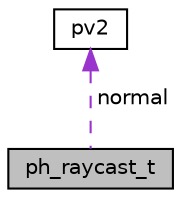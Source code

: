 digraph "ph_raycast_t"
{
 // LATEX_PDF_SIZE
  edge [fontname="Helvetica",fontsize="10",labelfontname="Helvetica",labelfontsize="10"];
  node [fontname="Helvetica",fontsize="10",shape=record];
  Node1 [label="ph_raycast_t",height=0.2,width=0.4,color="black", fillcolor="grey75", style="filled", fontcolor="black",tooltip="Raycast information."];
  Node2 -> Node1 [dir="back",color="darkorchid3",fontsize="10",style="dashed",label=" normal" ,fontname="Helvetica"];
  Node2 [label="pv2",height=0.2,width=0.4,color="black", fillcolor="white", style="filled",URL="$structpv2.html",tooltip="A 2D vector."];
}
